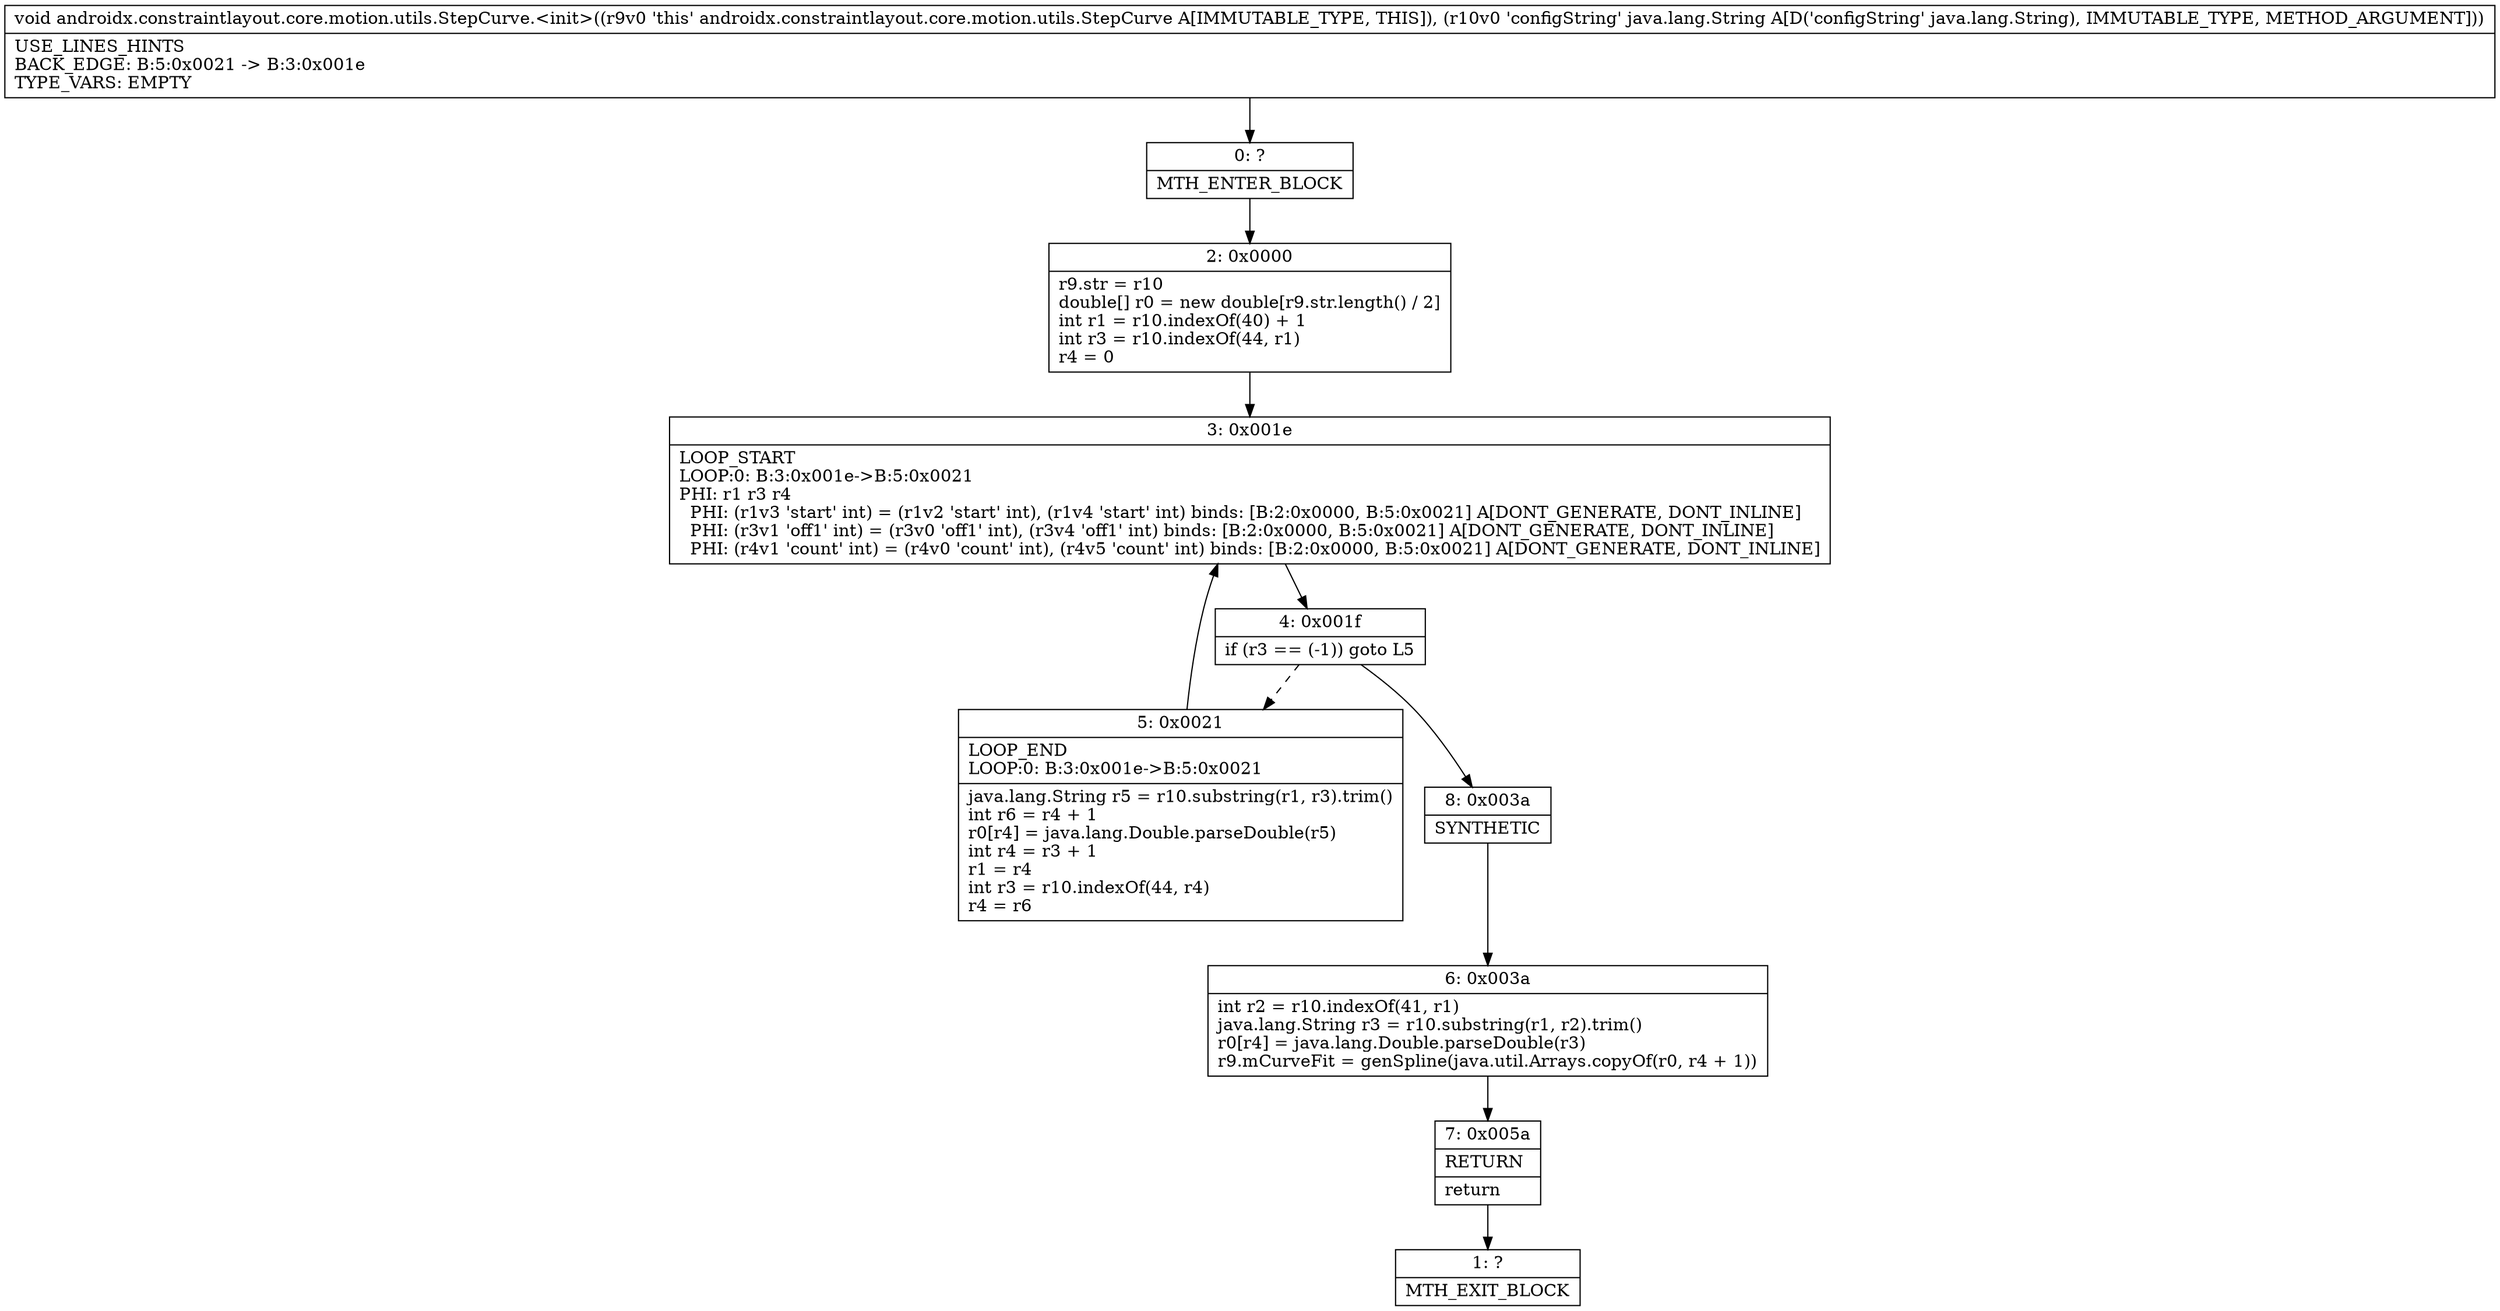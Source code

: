 digraph "CFG forandroidx.constraintlayout.core.motion.utils.StepCurve.\<init\>(Ljava\/lang\/String;)V" {
Node_0 [shape=record,label="{0\:\ ?|MTH_ENTER_BLOCK\l}"];
Node_2 [shape=record,label="{2\:\ 0x0000|r9.str = r10\ldouble[] r0 = new double[r9.str.length() \/ 2]\lint r1 = r10.indexOf(40) + 1\lint r3 = r10.indexOf(44, r1)\lr4 = 0\l}"];
Node_3 [shape=record,label="{3\:\ 0x001e|LOOP_START\lLOOP:0: B:3:0x001e\-\>B:5:0x0021\lPHI: r1 r3 r4 \l  PHI: (r1v3 'start' int) = (r1v2 'start' int), (r1v4 'start' int) binds: [B:2:0x0000, B:5:0x0021] A[DONT_GENERATE, DONT_INLINE]\l  PHI: (r3v1 'off1' int) = (r3v0 'off1' int), (r3v4 'off1' int) binds: [B:2:0x0000, B:5:0x0021] A[DONT_GENERATE, DONT_INLINE]\l  PHI: (r4v1 'count' int) = (r4v0 'count' int), (r4v5 'count' int) binds: [B:2:0x0000, B:5:0x0021] A[DONT_GENERATE, DONT_INLINE]\l}"];
Node_4 [shape=record,label="{4\:\ 0x001f|if (r3 == (\-1)) goto L5\l}"];
Node_5 [shape=record,label="{5\:\ 0x0021|LOOP_END\lLOOP:0: B:3:0x001e\-\>B:5:0x0021\l|java.lang.String r5 = r10.substring(r1, r3).trim()\lint r6 = r4 + 1\lr0[r4] = java.lang.Double.parseDouble(r5)\lint r4 = r3 + 1\lr1 = r4\lint r3 = r10.indexOf(44, r4)\lr4 = r6\l}"];
Node_8 [shape=record,label="{8\:\ 0x003a|SYNTHETIC\l}"];
Node_6 [shape=record,label="{6\:\ 0x003a|int r2 = r10.indexOf(41, r1)\ljava.lang.String r3 = r10.substring(r1, r2).trim()\lr0[r4] = java.lang.Double.parseDouble(r3)\lr9.mCurveFit = genSpline(java.util.Arrays.copyOf(r0, r4 + 1))\l}"];
Node_7 [shape=record,label="{7\:\ 0x005a|RETURN\l|return\l}"];
Node_1 [shape=record,label="{1\:\ ?|MTH_EXIT_BLOCK\l}"];
MethodNode[shape=record,label="{void androidx.constraintlayout.core.motion.utils.StepCurve.\<init\>((r9v0 'this' androidx.constraintlayout.core.motion.utils.StepCurve A[IMMUTABLE_TYPE, THIS]), (r10v0 'configString' java.lang.String A[D('configString' java.lang.String), IMMUTABLE_TYPE, METHOD_ARGUMENT]))  | USE_LINES_HINTS\lBACK_EDGE: B:5:0x0021 \-\> B:3:0x001e\lTYPE_VARS: EMPTY\l}"];
MethodNode -> Node_0;Node_0 -> Node_2;
Node_2 -> Node_3;
Node_3 -> Node_4;
Node_4 -> Node_5[style=dashed];
Node_4 -> Node_8;
Node_5 -> Node_3;
Node_8 -> Node_6;
Node_6 -> Node_7;
Node_7 -> Node_1;
}

